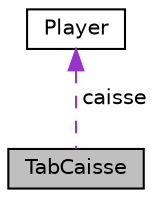 digraph "TabCaisse"
{
 // LATEX_PDF_SIZE
  edge [fontname="Helvetica",fontsize="10",labelfontname="Helvetica",labelfontsize="10"];
  node [fontname="Helvetica",fontsize="10",shape=record];
  Node1 [label="TabCaisse",height=0.2,width=0.4,color="black", fillcolor="grey75", style="filled", fontcolor="black",tooltip=" "];
  Node2 -> Node1 [dir="back",color="darkorchid3",fontsize="10",style="dashed",label=" caisse" ,fontname="Helvetica"];
  Node2 [label="Player",height=0.2,width=0.4,color="black", fillcolor="white", style="filled",URL="$structPlayer.html",tooltip=" "];
}

